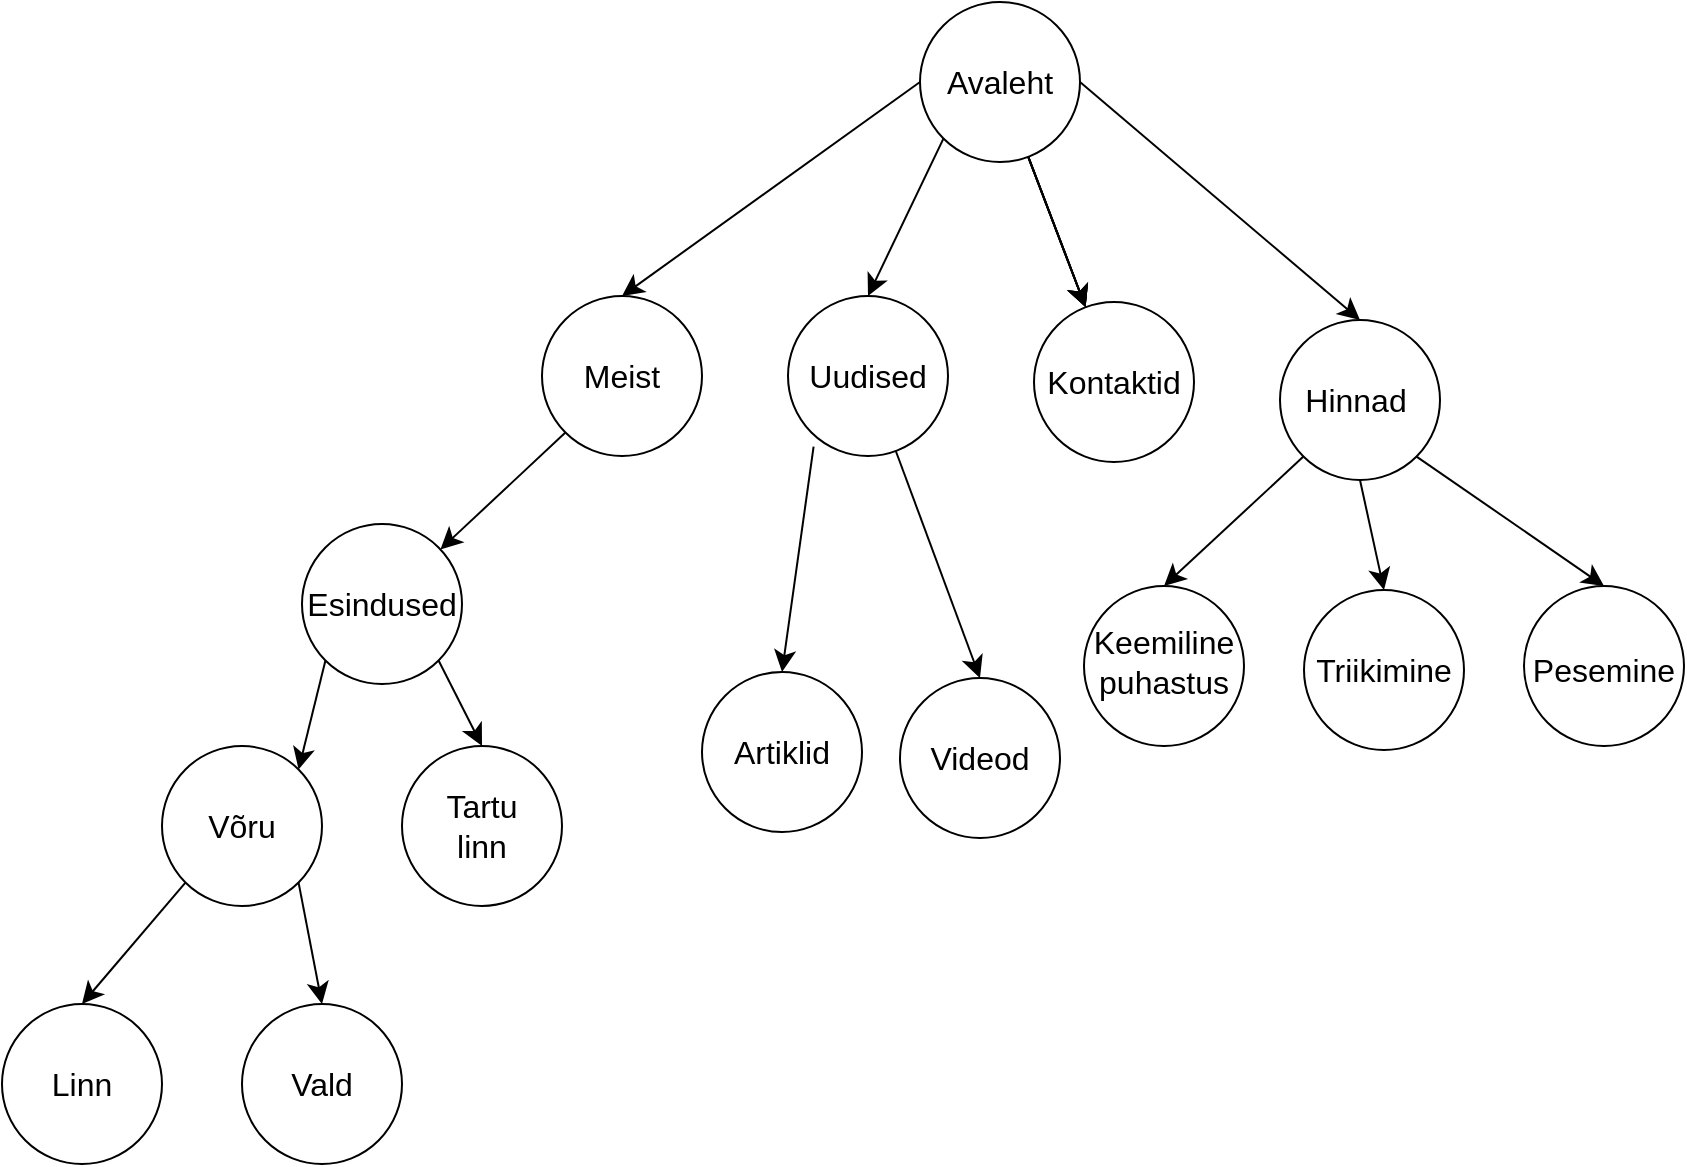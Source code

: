 <mxfile version="22.0.1" type="github">
  <diagram name="Page-1" id="wMBuS6HX6AIFgdO5fYG4">
    <mxGraphModel dx="1450" dy="584" grid="0" gridSize="10" guides="1" tooltips="1" connect="1" arrows="1" fold="1" page="0" pageScale="1" pageWidth="850" pageHeight="1100" math="0" shadow="0">
      <root>
        <mxCell id="0" />
        <mxCell id="1" parent="0" />
        <mxCell id="DFGsmrToYFPrvMzPo5Zt-9" value="" style="edgeStyle=none;curved=1;rounded=0;orthogonalLoop=1;jettySize=auto;html=1;fontSize=12;startSize=8;endSize=8;" edge="1" parent="1" source="DFGsmrToYFPrvMzPo5Zt-1" target="DFGsmrToYFPrvMzPo5Zt-6">
          <mxGeometry relative="1" as="geometry" />
        </mxCell>
        <mxCell id="DFGsmrToYFPrvMzPo5Zt-10" value="" style="edgeStyle=none;curved=1;rounded=0;orthogonalLoop=1;jettySize=auto;html=1;fontSize=12;startSize=8;endSize=8;" edge="1" parent="1" source="DFGsmrToYFPrvMzPo5Zt-1" target="DFGsmrToYFPrvMzPo5Zt-6">
          <mxGeometry relative="1" as="geometry" />
        </mxCell>
        <mxCell id="DFGsmrToYFPrvMzPo5Zt-11" value="" style="edgeStyle=none;curved=1;rounded=0;orthogonalLoop=1;jettySize=auto;html=1;fontSize=12;startSize=8;endSize=8;" edge="1" parent="1" source="DFGsmrToYFPrvMzPo5Zt-1" target="DFGsmrToYFPrvMzPo5Zt-6">
          <mxGeometry relative="1" as="geometry" />
        </mxCell>
        <mxCell id="DFGsmrToYFPrvMzPo5Zt-12" value="" style="edgeStyle=none;curved=1;rounded=0;orthogonalLoop=1;jettySize=auto;html=1;fontSize=12;startSize=8;endSize=8;" edge="1" parent="1" source="DFGsmrToYFPrvMzPo5Zt-1" target="DFGsmrToYFPrvMzPo5Zt-6">
          <mxGeometry relative="1" as="geometry" />
        </mxCell>
        <mxCell id="DFGsmrToYFPrvMzPo5Zt-1" value="" style="ellipse;whiteSpace=wrap;html=1;aspect=fixed;fontSize=16;" vertex="1" parent="1">
          <mxGeometry x="216" y="3" width="80" height="80" as="geometry" />
        </mxCell>
        <mxCell id="DFGsmrToYFPrvMzPo5Zt-3" value="Avaleht" style="text;html=1;strokeColor=none;fillColor=none;align=center;verticalAlign=middle;whiteSpace=wrap;rounded=0;fontSize=16;" vertex="1" parent="1">
          <mxGeometry x="226" y="28" width="60" height="30" as="geometry" />
        </mxCell>
        <mxCell id="DFGsmrToYFPrvMzPo5Zt-4" value="" style="ellipse;whiteSpace=wrap;html=1;aspect=fixed;fontSize=16;" vertex="1" parent="1">
          <mxGeometry x="27" y="150" width="80" height="80" as="geometry" />
        </mxCell>
        <mxCell id="DFGsmrToYFPrvMzPo5Zt-5" value="" style="ellipse;whiteSpace=wrap;html=1;aspect=fixed;fontSize=16;" vertex="1" parent="1">
          <mxGeometry x="150" y="150" width="80" height="80" as="geometry" />
        </mxCell>
        <mxCell id="DFGsmrToYFPrvMzPo5Zt-6" value="" style="ellipse;whiteSpace=wrap;html=1;aspect=fixed;fontSize=16;" vertex="1" parent="1">
          <mxGeometry x="273" y="153" width="80" height="80" as="geometry" />
        </mxCell>
        <mxCell id="DFGsmrToYFPrvMzPo5Zt-7" value="" style="ellipse;whiteSpace=wrap;html=1;aspect=fixed;fontSize=16;" vertex="1" parent="1">
          <mxGeometry x="396" y="162" width="80" height="80" as="geometry" />
        </mxCell>
        <mxCell id="DFGsmrToYFPrvMzPo5Zt-13" value="" style="endArrow=classic;html=1;rounded=0;fontSize=12;startSize=8;endSize=8;curved=1;exitX=0;exitY=1;exitDx=0;exitDy=0;entryX=0.5;entryY=0;entryDx=0;entryDy=0;" edge="1" parent="1" source="DFGsmrToYFPrvMzPo5Zt-1" target="DFGsmrToYFPrvMzPo5Zt-5">
          <mxGeometry width="50" height="50" relative="1" as="geometry">
            <mxPoint x="239" y="256" as="sourcePoint" />
            <mxPoint x="289" y="206" as="targetPoint" />
          </mxGeometry>
        </mxCell>
        <mxCell id="DFGsmrToYFPrvMzPo5Zt-14" value="" style="endArrow=classic;html=1;rounded=0;fontSize=12;startSize=8;endSize=8;curved=1;entryX=0.5;entryY=0;entryDx=0;entryDy=0;exitX=0;exitY=0.5;exitDx=0;exitDy=0;" edge="1" parent="1" source="DFGsmrToYFPrvMzPo5Zt-1" target="DFGsmrToYFPrvMzPo5Zt-4">
          <mxGeometry width="50" height="50" relative="1" as="geometry">
            <mxPoint x="90" y="113" as="sourcePoint" />
            <mxPoint x="140" y="63" as="targetPoint" />
          </mxGeometry>
        </mxCell>
        <mxCell id="DFGsmrToYFPrvMzPo5Zt-15" value="" style="endArrow=classic;html=1;rounded=0;fontSize=12;startSize=8;endSize=8;curved=1;entryX=0.5;entryY=0;entryDx=0;entryDy=0;exitX=1;exitY=0.5;exitDx=0;exitDy=0;" edge="1" parent="1" source="DFGsmrToYFPrvMzPo5Zt-1" target="DFGsmrToYFPrvMzPo5Zt-7">
          <mxGeometry width="50" height="50" relative="1" as="geometry">
            <mxPoint x="397" y="133" as="sourcePoint" />
            <mxPoint x="447" y="83" as="targetPoint" />
          </mxGeometry>
        </mxCell>
        <mxCell id="DFGsmrToYFPrvMzPo5Zt-16" value="" style="ellipse;whiteSpace=wrap;html=1;aspect=fixed;fontSize=16;" vertex="1" parent="1">
          <mxGeometry x="518" y="295" width="80" height="80" as="geometry" />
        </mxCell>
        <mxCell id="DFGsmrToYFPrvMzPo5Zt-17" value="" style="ellipse;whiteSpace=wrap;html=1;aspect=fixed;fontSize=16;" vertex="1" parent="1">
          <mxGeometry x="408" y="297" width="80" height="80" as="geometry" />
        </mxCell>
        <mxCell id="DFGsmrToYFPrvMzPo5Zt-18" value="" style="ellipse;whiteSpace=wrap;html=1;aspect=fixed;fontSize=16;" vertex="1" parent="1">
          <mxGeometry x="298" y="295" width="80" height="80" as="geometry" />
        </mxCell>
        <mxCell id="DFGsmrToYFPrvMzPo5Zt-19" value="" style="endArrow=classic;html=1;rounded=0;fontSize=12;startSize=8;endSize=8;curved=1;entryX=0.5;entryY=0;entryDx=0;entryDy=0;exitX=0.5;exitY=1;exitDx=0;exitDy=0;" edge="1" parent="1" source="DFGsmrToYFPrvMzPo5Zt-7" target="DFGsmrToYFPrvMzPo5Zt-17">
          <mxGeometry width="50" height="50" relative="1" as="geometry">
            <mxPoint x="-122" y="338" as="sourcePoint" />
            <mxPoint x="16" y="317" as="targetPoint" />
          </mxGeometry>
        </mxCell>
        <mxCell id="DFGsmrToYFPrvMzPo5Zt-20" value="" style="endArrow=classic;html=1;rounded=0;fontSize=12;startSize=8;endSize=8;curved=1;entryX=0.5;entryY=0;entryDx=0;entryDy=0;exitX=0;exitY=1;exitDx=0;exitDy=0;" edge="1" parent="1" source="DFGsmrToYFPrvMzPo5Zt-7" target="DFGsmrToYFPrvMzPo5Zt-18">
          <mxGeometry width="50" height="50" relative="1" as="geometry">
            <mxPoint x="339" y="276" as="sourcePoint" />
            <mxPoint x="389" y="226" as="targetPoint" />
          </mxGeometry>
        </mxCell>
        <mxCell id="DFGsmrToYFPrvMzPo5Zt-21" value="" style="endArrow=classic;html=1;rounded=0;fontSize=12;startSize=8;endSize=8;curved=1;exitX=1;exitY=1;exitDx=0;exitDy=0;entryX=0.5;entryY=0;entryDx=0;entryDy=0;" edge="1" parent="1" source="DFGsmrToYFPrvMzPo5Zt-7" target="DFGsmrToYFPrvMzPo5Zt-16">
          <mxGeometry width="50" height="50" relative="1" as="geometry">
            <mxPoint x="544" y="244" as="sourcePoint" />
            <mxPoint x="594" y="194" as="targetPoint" />
          </mxGeometry>
        </mxCell>
        <mxCell id="DFGsmrToYFPrvMzPo5Zt-22" value="Hinnad" style="text;html=1;strokeColor=none;fillColor=none;align=center;verticalAlign=middle;whiteSpace=wrap;rounded=0;fontSize=16;" vertex="1" parent="1">
          <mxGeometry x="404" y="187" width="60" height="30" as="geometry" />
        </mxCell>
        <mxCell id="DFGsmrToYFPrvMzPo5Zt-23" value="Keemiline&lt;br&gt;puhastus" style="text;html=1;strokeColor=none;fillColor=none;align=center;verticalAlign=middle;whiteSpace=wrap;rounded=0;fontSize=16;" vertex="1" parent="1">
          <mxGeometry x="308" y="318" width="60" height="30" as="geometry" />
        </mxCell>
        <mxCell id="DFGsmrToYFPrvMzPo5Zt-24" value="Triikimine" style="text;html=1;strokeColor=none;fillColor=none;align=center;verticalAlign=middle;whiteSpace=wrap;rounded=0;fontSize=16;" vertex="1" parent="1">
          <mxGeometry x="418" y="322" width="60" height="30" as="geometry" />
        </mxCell>
        <mxCell id="DFGsmrToYFPrvMzPo5Zt-25" value="Pesemine" style="text;html=1;strokeColor=none;fillColor=none;align=center;verticalAlign=middle;whiteSpace=wrap;rounded=0;fontSize=16;" vertex="1" parent="1">
          <mxGeometry x="528" y="322" width="60" height="30" as="geometry" />
        </mxCell>
        <mxCell id="DFGsmrToYFPrvMzPo5Zt-26" value="Kontaktid" style="text;html=1;strokeColor=none;fillColor=none;align=center;verticalAlign=middle;whiteSpace=wrap;rounded=0;fontSize=16;" vertex="1" parent="1">
          <mxGeometry x="283" y="178" width="60" height="30" as="geometry" />
        </mxCell>
        <mxCell id="DFGsmrToYFPrvMzPo5Zt-27" value="Uudised" style="text;html=1;strokeColor=none;fillColor=none;align=center;verticalAlign=middle;whiteSpace=wrap;rounded=0;fontSize=16;" vertex="1" parent="1">
          <mxGeometry x="160" y="175" width="60" height="30" as="geometry" />
        </mxCell>
        <mxCell id="DFGsmrToYFPrvMzPo5Zt-28" value="Meist" style="text;html=1;strokeColor=none;fillColor=none;align=center;verticalAlign=middle;whiteSpace=wrap;rounded=0;fontSize=16;" vertex="1" parent="1">
          <mxGeometry x="37" y="175" width="60" height="30" as="geometry" />
        </mxCell>
        <mxCell id="DFGsmrToYFPrvMzPo5Zt-29" value="" style="endArrow=classic;html=1;rounded=0;fontSize=12;startSize=8;endSize=8;curved=1;entryX=0.5;entryY=0;entryDx=0;entryDy=0;exitX=0.16;exitY=0.942;exitDx=0;exitDy=0;exitPerimeter=0;" edge="1" parent="1" source="DFGsmrToYFPrvMzPo5Zt-5" target="DFGsmrToYFPrvMzPo5Zt-30">
          <mxGeometry width="50" height="50" relative="1" as="geometry">
            <mxPoint x="-264" y="227" as="sourcePoint" />
            <mxPoint x="-214" y="177" as="targetPoint" />
          </mxGeometry>
        </mxCell>
        <mxCell id="DFGsmrToYFPrvMzPo5Zt-30" value="" style="ellipse;whiteSpace=wrap;html=1;aspect=fixed;fontSize=16;" vertex="1" parent="1">
          <mxGeometry x="107" y="338" width="80" height="80" as="geometry" />
        </mxCell>
        <mxCell id="DFGsmrToYFPrvMzPo5Zt-31" value="" style="ellipse;whiteSpace=wrap;html=1;aspect=fixed;fontSize=16;" vertex="1" parent="1">
          <mxGeometry x="206" y="341" width="80" height="80" as="geometry" />
        </mxCell>
        <mxCell id="DFGsmrToYFPrvMzPo5Zt-32" value="Artiklid" style="text;html=1;strokeColor=none;fillColor=none;align=center;verticalAlign=middle;whiteSpace=wrap;rounded=0;fontSize=16;" vertex="1" parent="1">
          <mxGeometry x="117" y="363" width="60" height="30" as="geometry" />
        </mxCell>
        <mxCell id="DFGsmrToYFPrvMzPo5Zt-33" value="Videod" style="text;html=1;strokeColor=none;fillColor=none;align=center;verticalAlign=middle;whiteSpace=wrap;rounded=0;fontSize=16;" vertex="1" parent="1">
          <mxGeometry x="216" y="366" width="60" height="30" as="geometry" />
        </mxCell>
        <mxCell id="DFGsmrToYFPrvMzPo5Zt-34" value="" style="endArrow=classic;html=1;rounded=0;fontSize=12;startSize=8;endSize=8;curved=1;entryX=0.5;entryY=0;entryDx=0;entryDy=0;" edge="1" parent="1" source="DFGsmrToYFPrvMzPo5Zt-5" target="DFGsmrToYFPrvMzPo5Zt-31">
          <mxGeometry width="50" height="50" relative="1" as="geometry">
            <mxPoint x="217" y="307" as="sourcePoint" />
            <mxPoint x="267" y="257" as="targetPoint" />
          </mxGeometry>
        </mxCell>
        <mxCell id="DFGsmrToYFPrvMzPo5Zt-35" value="" style="endArrow=classic;html=1;rounded=0;fontSize=12;startSize=8;endSize=8;curved=1;exitX=0;exitY=1;exitDx=0;exitDy=0;" edge="1" parent="1" source="DFGsmrToYFPrvMzPo5Zt-4" target="DFGsmrToYFPrvMzPo5Zt-36">
          <mxGeometry width="50" height="50" relative="1" as="geometry">
            <mxPoint x="-246" y="402" as="sourcePoint" />
            <mxPoint x="-196" y="352" as="targetPoint" />
          </mxGeometry>
        </mxCell>
        <mxCell id="DFGsmrToYFPrvMzPo5Zt-36" value="" style="ellipse;whiteSpace=wrap;html=1;aspect=fixed;fontSize=16;" vertex="1" parent="1">
          <mxGeometry x="-93" y="264" width="80" height="80" as="geometry" />
        </mxCell>
        <mxCell id="DFGsmrToYFPrvMzPo5Zt-37" value="Esindused" style="text;html=1;strokeColor=none;fillColor=none;align=center;verticalAlign=middle;whiteSpace=wrap;rounded=0;fontSize=16;" vertex="1" parent="1">
          <mxGeometry x="-83" y="289" width="60" height="30" as="geometry" />
        </mxCell>
        <mxCell id="DFGsmrToYFPrvMzPo5Zt-38" value="" style="ellipse;whiteSpace=wrap;html=1;aspect=fixed;fontSize=16;" vertex="1" parent="1">
          <mxGeometry x="-163" y="375" width="80" height="80" as="geometry" />
        </mxCell>
        <mxCell id="DFGsmrToYFPrvMzPo5Zt-39" value="" style="ellipse;whiteSpace=wrap;html=1;aspect=fixed;fontSize=16;" vertex="1" parent="1">
          <mxGeometry x="-43" y="375" width="80" height="80" as="geometry" />
        </mxCell>
        <mxCell id="DFGsmrToYFPrvMzPo5Zt-40" value="" style="endArrow=classic;html=1;rounded=0;fontSize=12;startSize=8;endSize=8;curved=1;entryX=1;entryY=0;entryDx=0;entryDy=0;exitX=0;exitY=1;exitDx=0;exitDy=0;" edge="1" parent="1" source="DFGsmrToYFPrvMzPo5Zt-36" target="DFGsmrToYFPrvMzPo5Zt-38">
          <mxGeometry width="50" height="50" relative="1" as="geometry">
            <mxPoint x="239" y="388" as="sourcePoint" />
            <mxPoint x="289" y="338" as="targetPoint" />
          </mxGeometry>
        </mxCell>
        <mxCell id="DFGsmrToYFPrvMzPo5Zt-41" value="" style="endArrow=classic;html=1;rounded=0;fontSize=12;startSize=8;endSize=8;curved=1;exitX=1;exitY=1;exitDx=0;exitDy=0;entryX=0.5;entryY=0;entryDx=0;entryDy=0;" edge="1" parent="1" source="DFGsmrToYFPrvMzPo5Zt-36" target="DFGsmrToYFPrvMzPo5Zt-39">
          <mxGeometry width="50" height="50" relative="1" as="geometry">
            <mxPoint x="-108" y="546" as="sourcePoint" />
            <mxPoint x="-58" y="496" as="targetPoint" />
          </mxGeometry>
        </mxCell>
        <mxCell id="DFGsmrToYFPrvMzPo5Zt-42" value="" style="ellipse;whiteSpace=wrap;html=1;aspect=fixed;fontSize=16;" vertex="1" parent="1">
          <mxGeometry x="-243" y="504" width="80" height="80" as="geometry" />
        </mxCell>
        <mxCell id="DFGsmrToYFPrvMzPo5Zt-43" value="" style="ellipse;whiteSpace=wrap;html=1;aspect=fixed;fontSize=16;" vertex="1" parent="1">
          <mxGeometry x="-123" y="504" width="80" height="80" as="geometry" />
        </mxCell>
        <mxCell id="DFGsmrToYFPrvMzPo5Zt-45" value="Võru" style="text;html=1;strokeColor=none;fillColor=none;align=center;verticalAlign=middle;whiteSpace=wrap;rounded=0;fontSize=16;" vertex="1" parent="1">
          <mxGeometry x="-153" y="400" width="60" height="30" as="geometry" />
        </mxCell>
        <mxCell id="DFGsmrToYFPrvMzPo5Zt-46" value="Linn" style="text;html=1;strokeColor=none;fillColor=none;align=center;verticalAlign=middle;whiteSpace=wrap;rounded=0;fontSize=16;" vertex="1" parent="1">
          <mxGeometry x="-233" y="529" width="60" height="30" as="geometry" />
        </mxCell>
        <mxCell id="DFGsmrToYFPrvMzPo5Zt-47" value="Vald" style="text;html=1;strokeColor=none;fillColor=none;align=center;verticalAlign=middle;whiteSpace=wrap;rounded=0;fontSize=16;" vertex="1" parent="1">
          <mxGeometry x="-113" y="529" width="60" height="30" as="geometry" />
        </mxCell>
        <mxCell id="DFGsmrToYFPrvMzPo5Zt-48" value="Tartu linn" style="text;html=1;strokeColor=none;fillColor=none;align=center;verticalAlign=middle;whiteSpace=wrap;rounded=0;fontSize=16;" vertex="1" parent="1">
          <mxGeometry x="-33" y="400" width="60" height="30" as="geometry" />
        </mxCell>
        <mxCell id="DFGsmrToYFPrvMzPo5Zt-49" value="" style="endArrow=classic;html=1;rounded=0;fontSize=12;startSize=8;endSize=8;curved=1;entryX=0.5;entryY=0;entryDx=0;entryDy=0;exitX=0;exitY=1;exitDx=0;exitDy=0;" edge="1" parent="1" source="DFGsmrToYFPrvMzPo5Zt-38" target="DFGsmrToYFPrvMzPo5Zt-42">
          <mxGeometry width="50" height="50" relative="1" as="geometry">
            <mxPoint x="-297" y="410" as="sourcePoint" />
            <mxPoint x="-247" y="360" as="targetPoint" />
          </mxGeometry>
        </mxCell>
        <mxCell id="DFGsmrToYFPrvMzPo5Zt-50" value="" style="endArrow=classic;html=1;rounded=0;fontSize=12;startSize=8;endSize=8;curved=1;exitX=1;exitY=1;exitDx=0;exitDy=0;entryX=0.5;entryY=0;entryDx=0;entryDy=0;" edge="1" parent="1" source="DFGsmrToYFPrvMzPo5Zt-38" target="DFGsmrToYFPrvMzPo5Zt-43">
          <mxGeometry width="50" height="50" relative="1" as="geometry">
            <mxPoint x="-3" y="534" as="sourcePoint" />
            <mxPoint x="47" y="484" as="targetPoint" />
          </mxGeometry>
        </mxCell>
      </root>
    </mxGraphModel>
  </diagram>
</mxfile>
